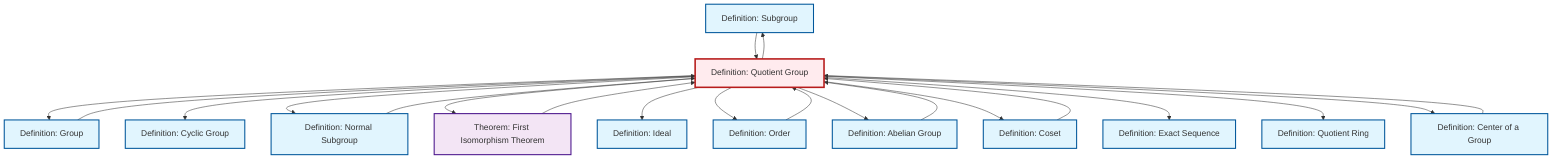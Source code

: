 graph TD
    classDef definition fill:#e1f5fe,stroke:#01579b,stroke-width:2px
    classDef theorem fill:#f3e5f5,stroke:#4a148c,stroke-width:2px
    classDef axiom fill:#fff3e0,stroke:#e65100,stroke-width:2px
    classDef example fill:#e8f5e9,stroke:#1b5e20,stroke-width:2px
    classDef current fill:#ffebee,stroke:#b71c1c,stroke-width:3px
    def-subgroup["Definition: Subgroup"]:::definition
    def-ideal["Definition: Ideal"]:::definition
    def-normal-subgroup["Definition: Normal Subgroup"]:::definition
    def-exact-sequence["Definition: Exact Sequence"]:::definition
    def-center-of-group["Definition: Center of a Group"]:::definition
    def-abelian-group["Definition: Abelian Group"]:::definition
    def-order["Definition: Order"]:::definition
    def-quotient-ring["Definition: Quotient Ring"]:::definition
    def-coset["Definition: Coset"]:::definition
    def-cyclic-group["Definition: Cyclic Group"]:::definition
    def-quotient-group["Definition: Quotient Group"]:::definition
    thm-first-isomorphism["Theorem: First Isomorphism Theorem"]:::theorem
    def-group["Definition: Group"]:::definition
    def-quotient-group --> def-group
    def-group --> def-quotient-group
    def-quotient-group --> def-cyclic-group
    def-center-of-group --> def-quotient-group
    def-quotient-group --> def-subgroup
    thm-first-isomorphism --> def-quotient-group
    def-coset --> def-quotient-group
    def-quotient-group --> def-normal-subgroup
    def-quotient-group --> thm-first-isomorphism
    def-abelian-group --> def-quotient-group
    def-quotient-group --> def-ideal
    def-subgroup --> def-quotient-group
    def-quotient-group --> def-order
    def-quotient-group --> def-abelian-group
    def-quotient-group --> def-coset
    def-quotient-group --> def-exact-sequence
    def-order --> def-quotient-group
    def-normal-subgroup --> def-quotient-group
    def-quotient-group --> def-quotient-ring
    def-quotient-group --> def-center-of-group
    class def-quotient-group current